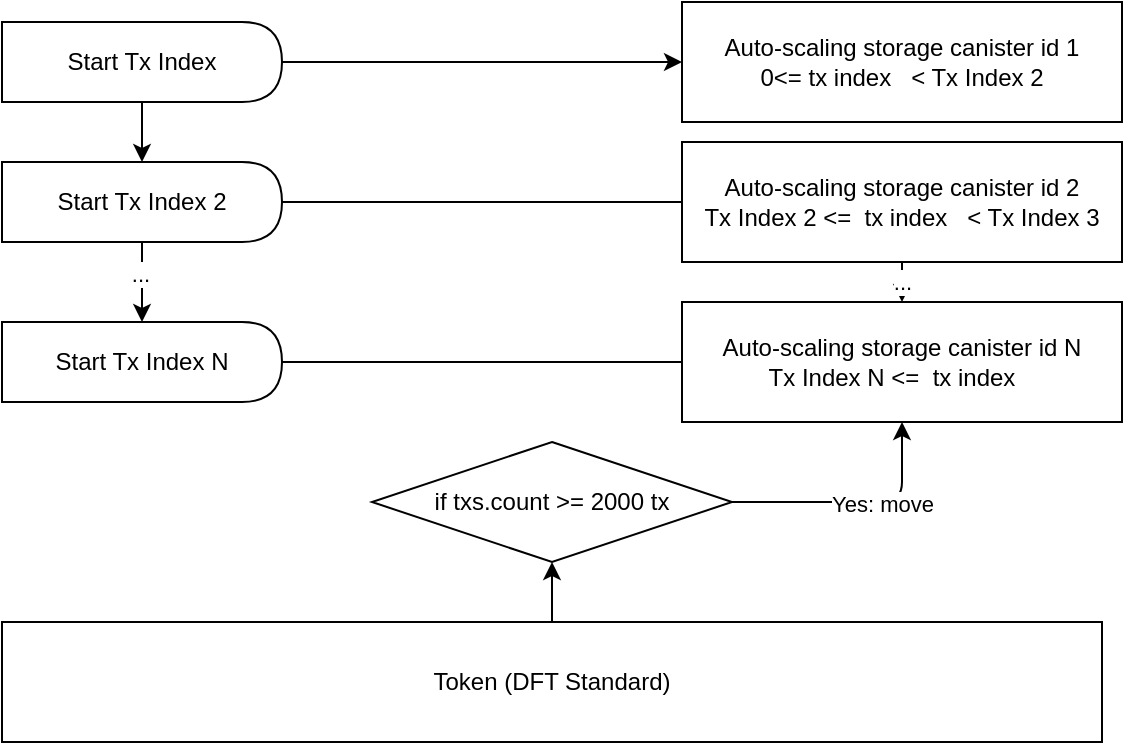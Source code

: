 <mxfile>
    <diagram id="aqxrpZUxLlWjpg-ZqxjT" name="Page-1">
        <mxGraphModel dx="891" dy="683" grid="1" gridSize="10" guides="1" tooltips="1" connect="1" arrows="1" fold="1" page="1" pageScale="1" pageWidth="850" pageHeight="1100" math="0" shadow="0">
            <root>
                <mxCell id="0"/>
                <mxCell id="1" parent="0"/>
                <mxCell id="6" value="" style="edgeStyle=none;html=1;" edge="1" parent="1" source="4" target="5">
                    <mxGeometry relative="1" as="geometry"/>
                </mxCell>
                <mxCell id="8" value="" style="edgeStyle=none;html=1;" edge="1" parent="1" source="4" target="7">
                    <mxGeometry relative="1" as="geometry"/>
                </mxCell>
                <mxCell id="4" value="Start Tx Index" style="shape=delay;whiteSpace=wrap;html=1;" vertex="1" parent="1">
                    <mxGeometry x="10" y="10" width="140" height="40" as="geometry"/>
                </mxCell>
                <mxCell id="5" value="Auto-scaling storage canister id 1&lt;br&gt;0&amp;lt;= tx index&amp;nbsp; &amp;nbsp;&amp;lt; Tx Index 2" style="whiteSpace=wrap;html=1;" vertex="1" parent="1">
                    <mxGeometry x="350" width="220" height="60" as="geometry"/>
                </mxCell>
                <mxCell id="11" value="" style="edgeStyle=none;html=1;" edge="1" parent="1" source="7">
                    <mxGeometry relative="1" as="geometry">
                        <mxPoint x="420" y="100" as="targetPoint"/>
                    </mxGeometry>
                </mxCell>
                <mxCell id="16" value="" style="edgeStyle=none;html=1;" edge="1" parent="1" source="7" target="14">
                    <mxGeometry relative="1" as="geometry"/>
                </mxCell>
                <mxCell id="17" value="..." style="edgeLabel;html=1;align=center;verticalAlign=middle;resizable=0;points=[];" vertex="1" connectable="0" parent="16">
                    <mxGeometry x="-0.2" y="-1" relative="1" as="geometry">
                        <mxPoint as="offset"/>
                    </mxGeometry>
                </mxCell>
                <mxCell id="7" value="Start Tx Index 2" style="shape=delay;whiteSpace=wrap;html=1;" vertex="1" parent="1">
                    <mxGeometry x="10" y="80" width="140" height="40" as="geometry"/>
                </mxCell>
                <mxCell id="18" value="..." style="edgeStyle=none;html=1;" edge="1" parent="1" source="12" target="15">
                    <mxGeometry relative="1" as="geometry"/>
                </mxCell>
                <mxCell id="12" value="Auto-scaling storage canister id 2&lt;br&gt;Tx Index 2 &amp;lt;=&amp;nbsp; tx index&amp;nbsp; &amp;nbsp;&amp;lt; Tx Index 3" style="whiteSpace=wrap;html=1;" vertex="1" parent="1">
                    <mxGeometry x="350" y="70" width="220" height="60" as="geometry"/>
                </mxCell>
                <mxCell id="13" value="" style="edgeStyle=none;html=1;" edge="1" parent="1" source="14">
                    <mxGeometry relative="1" as="geometry">
                        <mxPoint x="420" y="180" as="targetPoint"/>
                    </mxGeometry>
                </mxCell>
                <mxCell id="14" value="Start Tx Index N" style="shape=delay;whiteSpace=wrap;html=1;" vertex="1" parent="1">
                    <mxGeometry x="10" y="160" width="140" height="40" as="geometry"/>
                </mxCell>
                <mxCell id="26" value="" style="edgeStyle=none;html=1;exitX=1;exitY=0.5;exitDx=0;exitDy=0;entryX=0.5;entryY=1;entryDx=0;entryDy=0;" edge="1" parent="1" source="20" target="15">
                    <mxGeometry relative="1" as="geometry">
                        <mxPoint x="520" y="260" as="targetPoint"/>
                        <Array as="points">
                            <mxPoint x="460" y="250"/>
                        </Array>
                    </mxGeometry>
                </mxCell>
                <mxCell id="27" value="Yes: move" style="edgeLabel;html=1;align=center;verticalAlign=middle;resizable=0;points=[];" vertex="1" connectable="0" parent="26">
                    <mxGeometry x="0.2" y="-1" relative="1" as="geometry">
                        <mxPoint as="offset"/>
                    </mxGeometry>
                </mxCell>
                <mxCell id="15" value="Auto-scaling storage canister id N&lt;br&gt;Tx Index N &amp;lt;=&amp;nbsp; tx index&amp;nbsp; &amp;nbsp;" style="whiteSpace=wrap;html=1;" vertex="1" parent="1">
                    <mxGeometry x="350" y="150" width="220" height="60" as="geometry"/>
                </mxCell>
                <mxCell id="21" value="" style="edgeStyle=none;html=1;" edge="1" parent="1" source="19" target="20">
                    <mxGeometry relative="1" as="geometry"/>
                </mxCell>
                <mxCell id="19" value="Token (DFT Standard)" style="rounded=0;whiteSpace=wrap;html=1;" vertex="1" parent="1">
                    <mxGeometry x="10" y="310" width="550" height="60" as="geometry"/>
                </mxCell>
                <mxCell id="20" value="&lt;span&gt;if txs.count &amp;gt;= 2000 tx&lt;/span&gt;" style="rhombus;whiteSpace=wrap;html=1;" vertex="1" parent="1">
                    <mxGeometry x="195" y="220" width="180" height="60" as="geometry"/>
                </mxCell>
            </root>
        </mxGraphModel>
    </diagram>
</mxfile>